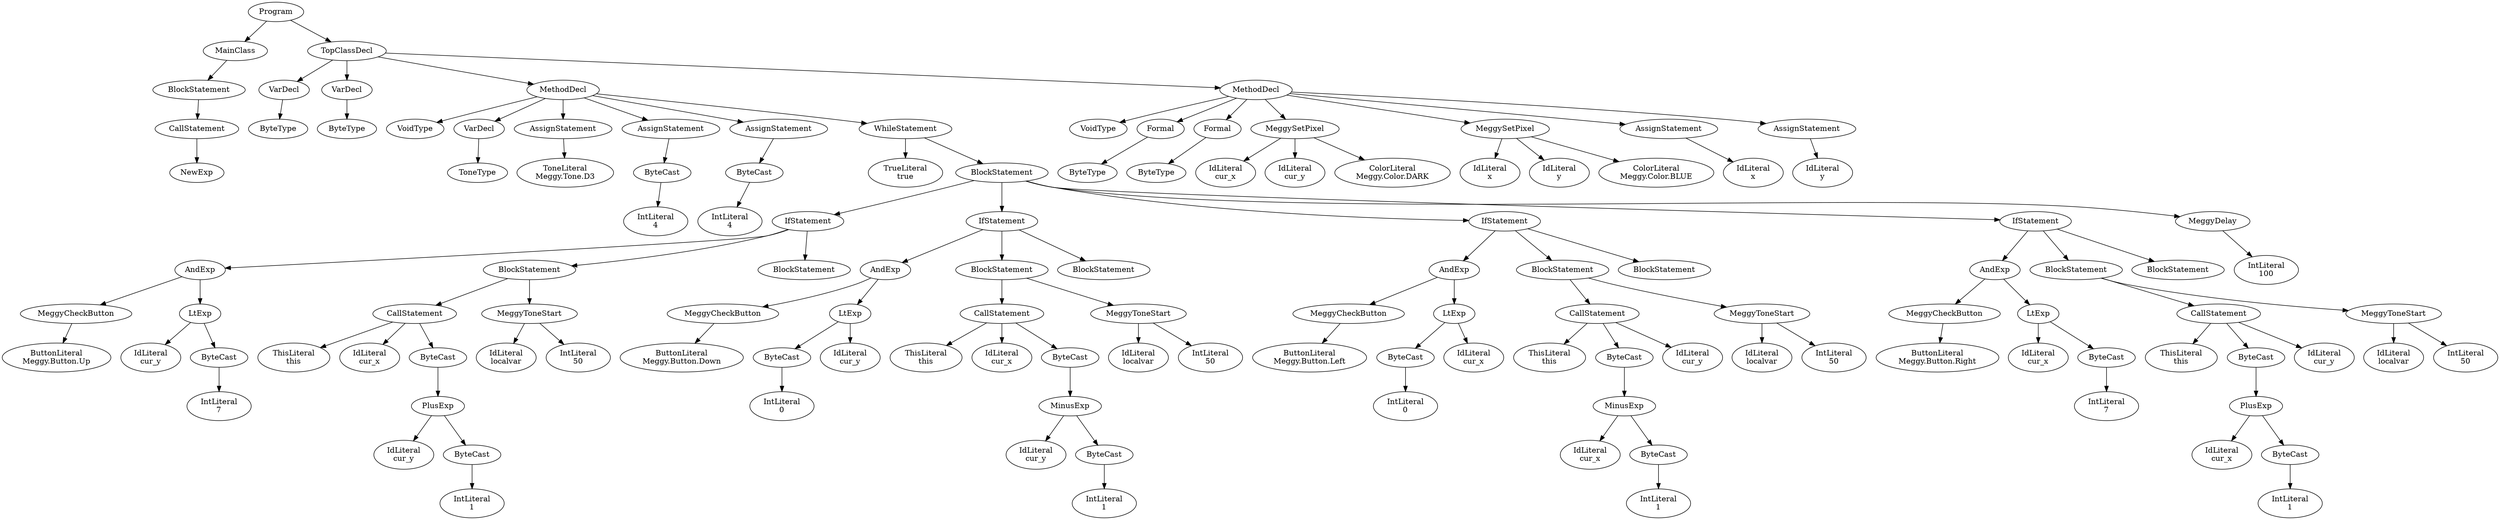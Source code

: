 digraph ASTGraph {
0 [ label="Program" ];
1 [ label="MainClass" ];
0 -> 1
2 [ label="BlockStatement" ];
1 -> 2
3 [ label="CallStatement" ];
2 -> 3
4 [ label="NewExp" ];
3 -> 4
5 [ label="TopClassDecl" ];
0 -> 5
6 [ label="VarDecl" ];
5 -> 6
7 [ label="ByteType" ];
6 -> 7
8 [ label="VarDecl" ];
5 -> 8
9 [ label="ByteType" ];
8 -> 9
10 [ label="MethodDecl" ];
5 -> 10
11 [ label="VoidType" ];
10 -> 11
12 [ label="VarDecl" ];
10 -> 12
13 [ label="ToneType" ];
12 -> 13
14 [ label="AssignStatement" ];
10 -> 14
15 [ label="ToneLiteral\nMeggy.Tone.D3" ];
14 -> 15
16 [ label="AssignStatement" ];
10 -> 16
17 [ label="ByteCast" ];
16 -> 17
18 [ label="IntLiteral\n4" ];
17 -> 18
19 [ label="AssignStatement" ];
10 -> 19
20 [ label="ByteCast" ];
19 -> 20
21 [ label="IntLiteral\n4" ];
20 -> 21
22 [ label="WhileStatement" ];
10 -> 22
23 [ label="TrueLiteral\ntrue" ];
22 -> 23
24 [ label="BlockStatement" ];
22 -> 24
25 [ label="IfStatement" ];
24 -> 25
26 [ label="AndExp" ];
25 -> 26
27 [ label="MeggyCheckButton" ];
26 -> 27
28 [ label="ButtonLiteral\nMeggy.Button.Up" ];
27 -> 28
29 [ label="LtExp" ];
26 -> 29
30 [ label="IdLiteral\ncur_y" ];
29 -> 30
31 [ label="ByteCast" ];
29 -> 31
32 [ label="IntLiteral\n7" ];
31 -> 32
33 [ label="BlockStatement" ];
25 -> 33
34 [ label="CallStatement" ];
33 -> 34
35 [ label="ThisLiteral\nthis" ];
34 -> 35
36 [ label="IdLiteral\ncur_x" ];
34 -> 36
37 [ label="ByteCast" ];
34 -> 37
38 [ label="PlusExp" ];
37 -> 38
39 [ label="IdLiteral\ncur_y" ];
38 -> 39
40 [ label="ByteCast" ];
38 -> 40
41 [ label="IntLiteral\n1" ];
40 -> 41
42 [ label="MeggyToneStart" ];
33 -> 42
43 [ label="IdLiteral\nlocalvar" ];
42 -> 43
44 [ label="IntLiteral\n50" ];
42 -> 44
45 [ label="BlockStatement" ];
25 -> 45
46 [ label="IfStatement" ];
24 -> 46
47 [ label="AndExp" ];
46 -> 47
48 [ label="MeggyCheckButton" ];
47 -> 48
49 [ label="ButtonLiteral\nMeggy.Button.Down" ];
48 -> 49
50 [ label="LtExp" ];
47 -> 50
51 [ label="ByteCast" ];
50 -> 51
52 [ label="IntLiteral\n0" ];
51 -> 52
53 [ label="IdLiteral\ncur_y" ];
50 -> 53
54 [ label="BlockStatement" ];
46 -> 54
55 [ label="CallStatement" ];
54 -> 55
56 [ label="ThisLiteral\nthis" ];
55 -> 56
57 [ label="IdLiteral\ncur_x" ];
55 -> 57
58 [ label="ByteCast" ];
55 -> 58
59 [ label="MinusExp" ];
58 -> 59
60 [ label="IdLiteral\ncur_y" ];
59 -> 60
61 [ label="ByteCast" ];
59 -> 61
62 [ label="IntLiteral\n1" ];
61 -> 62
63 [ label="MeggyToneStart" ];
54 -> 63
64 [ label="IdLiteral\nlocalvar" ];
63 -> 64
65 [ label="IntLiteral\n50" ];
63 -> 65
66 [ label="BlockStatement" ];
46 -> 66
67 [ label="IfStatement" ];
24 -> 67
68 [ label="AndExp" ];
67 -> 68
69 [ label="MeggyCheckButton" ];
68 -> 69
70 [ label="ButtonLiteral\nMeggy.Button.Left" ];
69 -> 70
71 [ label="LtExp" ];
68 -> 71
72 [ label="ByteCast" ];
71 -> 72
73 [ label="IntLiteral\n0" ];
72 -> 73
74 [ label="IdLiteral\ncur_x" ];
71 -> 74
75 [ label="BlockStatement" ];
67 -> 75
76 [ label="CallStatement" ];
75 -> 76
77 [ label="ThisLiteral\nthis" ];
76 -> 77
78 [ label="ByteCast" ];
76 -> 78
79 [ label="MinusExp" ];
78 -> 79
80 [ label="IdLiteral\ncur_x" ];
79 -> 80
81 [ label="ByteCast" ];
79 -> 81
82 [ label="IntLiteral\n1" ];
81 -> 82
83 [ label="IdLiteral\ncur_y" ];
76 -> 83
84 [ label="MeggyToneStart" ];
75 -> 84
85 [ label="IdLiteral\nlocalvar" ];
84 -> 85
86 [ label="IntLiteral\n50" ];
84 -> 86
87 [ label="BlockStatement" ];
67 -> 87
88 [ label="IfStatement" ];
24 -> 88
89 [ label="AndExp" ];
88 -> 89
90 [ label="MeggyCheckButton" ];
89 -> 90
91 [ label="ButtonLiteral\nMeggy.Button.Right" ];
90 -> 91
92 [ label="LtExp" ];
89 -> 92
93 [ label="IdLiteral\ncur_x" ];
92 -> 93
94 [ label="ByteCast" ];
92 -> 94
95 [ label="IntLiteral\n7" ];
94 -> 95
96 [ label="BlockStatement" ];
88 -> 96
97 [ label="CallStatement" ];
96 -> 97
98 [ label="ThisLiteral\nthis" ];
97 -> 98
99 [ label="ByteCast" ];
97 -> 99
100 [ label="PlusExp" ];
99 -> 100
101 [ label="IdLiteral\ncur_x" ];
100 -> 101
102 [ label="ByteCast" ];
100 -> 102
103 [ label="IntLiteral\n1" ];
102 -> 103
104 [ label="IdLiteral\ncur_y" ];
97 -> 104
105 [ label="MeggyToneStart" ];
96 -> 105
106 [ label="IdLiteral\nlocalvar" ];
105 -> 106
107 [ label="IntLiteral\n50" ];
105 -> 107
108 [ label="BlockStatement" ];
88 -> 108
109 [ label="MeggyDelay" ];
24 -> 109
110 [ label="IntLiteral\n100" ];
109 -> 110
111 [ label="MethodDecl" ];
5 -> 111
112 [ label="VoidType" ];
111 -> 112
113 [ label="Formal" ];
111 -> 113
114 [ label="ByteType" ];
113 -> 114
115 [ label="Formal" ];
111 -> 115
116 [ label="ByteType" ];
115 -> 116
117 [ label="MeggySetPixel" ];
111 -> 117
118 [ label="IdLiteral\ncur_x" ];
117 -> 118
119 [ label="IdLiteral\ncur_y" ];
117 -> 119
120 [ label="ColorLiteral\nMeggy.Color.DARK" ];
117 -> 120
121 [ label="MeggySetPixel" ];
111 -> 121
122 [ label="IdLiteral\nx" ];
121 -> 122
123 [ label="IdLiteral\ny" ];
121 -> 123
124 [ label="ColorLiteral\nMeggy.Color.BLUE" ];
121 -> 124
125 [ label="AssignStatement" ];
111 -> 125
126 [ label="IdLiteral\nx" ];
125 -> 126
127 [ label="AssignStatement" ];
111 -> 127
128 [ label="IdLiteral\ny" ];
127 -> 128
}
